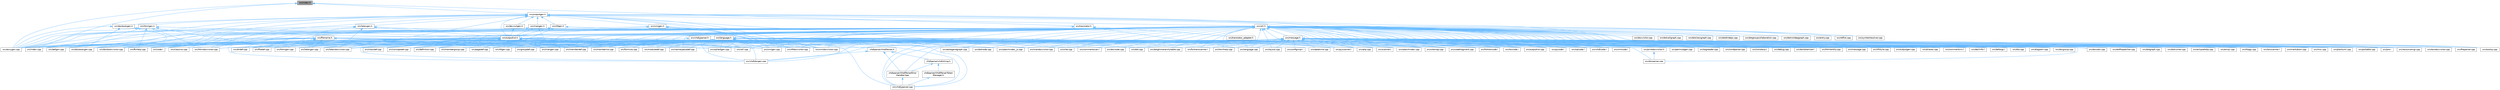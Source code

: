 digraph "src/index.h"
{
 // INTERACTIVE_SVG=YES
 // LATEX_PDF_SIZE
  bgcolor="transparent";
  edge [fontname=Helvetica,fontsize=10,labelfontname=Helvetica,labelfontsize=10];
  node [fontname=Helvetica,fontsize=10,shape=box,height=0.2,width=0.4];
  Node1 [id="Node000001",label="src/index.h",height=0.2,width=0.4,color="gray40", fillcolor="grey60", style="filled", fontcolor="black",tooltip=" "];
  Node1 -> Node2 [id="edge1_Node000001_Node000002",dir="back",color="steelblue1",style="solid",tooltip=" "];
  Node2 [id="Node000002",label="src/doxygen.cpp",height=0.2,width=0.4,color="grey40", fillcolor="white", style="filled",URL="$dc/d98/doxygen_8cpp.html",tooltip=" "];
  Node1 -> Node3 [id="edge2_Node000001_Node000003",dir="back",color="steelblue1",style="solid",tooltip=" "];
  Node3 [id="Node000003",label="src/index.cpp",height=0.2,width=0.4,color="grey40", fillcolor="white", style="filled",URL="$db/d14/index_8cpp.html",tooltip="This file contains functions for the various index pages."];
  Node1 -> Node4 [id="edge3_Node000001_Node000004",dir="back",color="steelblue1",style="solid",tooltip=" "];
  Node4 [id="Node000004",label="src/outputgen.h",height=0.2,width=0.4,color="grey40", fillcolor="white", style="filled",URL="$df/d06/outputgen_8h.html",tooltip=" "];
  Node4 -> Node5 [id="edge4_Node000004_Node000005",dir="back",color="steelblue1",style="solid",tooltip=" "];
  Node5 [id="Node000005",label="src/defgen.cpp",height=0.2,width=0.4,color="grey40", fillcolor="white", style="filled",URL="$d3/d17/defgen_8cpp.html",tooltip=" "];
  Node4 -> Node6 [id="edge5_Node000004_Node000006",dir="back",color="steelblue1",style="solid",tooltip=" "];
  Node6 [id="Node000006",label="src/devnullgen.h",height=0.2,width=0.4,color="grey40", fillcolor="white", style="filled",URL="$d8/de5/devnullgen_8h.html",tooltip=" "];
  Node6 -> Node7 [id="edge6_Node000006_Node000007",dir="back",color="steelblue1",style="solid",tooltip=" "];
  Node7 [id="Node000007",label="src/outputlist.h",height=0.2,width=0.4,color="grey40", fillcolor="white", style="filled",URL="$d2/db9/outputlist_8h.html",tooltip=" "];
  Node7 -> Node8 [id="edge7_Node000007_Node000008",dir="back",color="steelblue1",style="solid",tooltip=" "];
  Node8 [id="Node000008",label="src/classdef.cpp",height=0.2,width=0.4,color="grey40", fillcolor="white", style="filled",URL="$de/d89/classdef_8cpp.html",tooltip=" "];
  Node7 -> Node9 [id="edge8_Node000007_Node000009",dir="back",color="steelblue1",style="solid",tooltip=" "];
  Node9 [id="Node000009",label="src/classlist.cpp",height=0.2,width=0.4,color="grey40", fillcolor="white", style="filled",URL="$d6/d10/classlist_8cpp.html",tooltip=" "];
  Node7 -> Node10 [id="edge9_Node000007_Node000010",dir="back",color="steelblue1",style="solid",tooltip=" "];
  Node10 [id="Node000010",label="src/code.l",height=0.2,width=0.4,color="grey40", fillcolor="white", style="filled",URL="$da/d1f/code_8l.html",tooltip=" "];
  Node7 -> Node11 [id="edge10_Node000007_Node000011",dir="back",color="steelblue1",style="solid",tooltip=" "];
  Node11 [id="Node000011",label="src/codefragment.cpp",height=0.2,width=0.4,color="grey40", fillcolor="white", style="filled",URL="$dd/d4a/codefragment_8cpp.html",tooltip=" "];
  Node7 -> Node12 [id="edge11_Node000007_Node000012",dir="back",color="steelblue1",style="solid",tooltip=" "];
  Node12 [id="Node000012",label="src/conceptdef.cpp",height=0.2,width=0.4,color="grey40", fillcolor="white", style="filled",URL="$d8/d0a/conceptdef_8cpp.html",tooltip=" "];
  Node7 -> Node13 [id="edge12_Node000007_Node000013",dir="back",color="steelblue1",style="solid",tooltip=" "];
  Node13 [id="Node000013",label="src/definition.cpp",height=0.2,width=0.4,color="grey40", fillcolor="white", style="filled",URL="$d3/dea/definition_8cpp.html",tooltip=" "];
  Node7 -> Node14 [id="edge13_Node000007_Node000014",dir="back",color="steelblue1",style="solid",tooltip=" "];
  Node14 [id="Node000014",label="src/dirdef.cpp",height=0.2,width=0.4,color="grey40", fillcolor="white", style="filled",URL="$d8/d52/dirdef_8cpp.html",tooltip=" "];
  Node7 -> Node15 [id="edge14_Node000007_Node000015",dir="back",color="steelblue1",style="solid",tooltip=" "];
  Node15 [id="Node000015",label="src/docbookgen.cpp",height=0.2,width=0.4,color="grey40", fillcolor="white", style="filled",URL="$d8/d29/docbookgen_8cpp.html",tooltip=" "];
  Node7 -> Node2 [id="edge15_Node000007_Node000002",dir="back",color="steelblue1",style="solid",tooltip=" "];
  Node7 -> Node16 [id="edge16_Node000007_Node000016",dir="back",color="steelblue1",style="solid",tooltip=" "];
  Node16 [id="Node000016",label="src/filedef.cpp",height=0.2,width=0.4,color="grey40", fillcolor="white", style="filled",URL="$d6/ddc/filedef_8cpp.html",tooltip=" "];
  Node7 -> Node17 [id="edge17_Node000007_Node000017",dir="back",color="steelblue1",style="solid",tooltip=" "];
  Node17 [id="Node000017",label="src/fileparser.cpp",height=0.2,width=0.4,color="grey40", fillcolor="white", style="filled",URL="$d9/d74/fileparser_8cpp.html",tooltip=" "];
  Node7 -> Node18 [id="edge18_Node000007_Node000018",dir="back",color="steelblue1",style="solid",tooltip=" "];
  Node18 [id="Node000018",label="src/fortrancode.l",height=0.2,width=0.4,color="grey40", fillcolor="white", style="filled",URL="$d9/d5b/fortrancode_8l.html",tooltip=" "];
  Node7 -> Node19 [id="edge19_Node000007_Node000019",dir="back",color="steelblue1",style="solid",tooltip=" "];
  Node19 [id="Node000019",label="src/ftvhelp.cpp",height=0.2,width=0.4,color="grey40", fillcolor="white", style="filled",URL="$db/d41/ftvhelp_8cpp.html",tooltip=" "];
  Node7 -> Node20 [id="edge20_Node000007_Node000020",dir="back",color="steelblue1",style="solid",tooltip=" "];
  Node20 [id="Node000020",label="src/groupdef.cpp",height=0.2,width=0.4,color="grey40", fillcolor="white", style="filled",URL="$d6/d42/groupdef_8cpp.html",tooltip=" "];
  Node7 -> Node21 [id="edge21_Node000007_Node000021",dir="back",color="steelblue1",style="solid",tooltip=" "];
  Node21 [id="Node000021",label="src/htmldocvisitor.cpp",height=0.2,width=0.4,color="grey40", fillcolor="white", style="filled",URL="$da/db0/htmldocvisitor_8cpp.html",tooltip=" "];
  Node7 -> Node22 [id="edge22_Node000007_Node000022",dir="back",color="steelblue1",style="solid",tooltip=" "];
  Node22 [id="Node000022",label="src/htmlgen.cpp",height=0.2,width=0.4,color="grey40", fillcolor="white", style="filled",URL="$d8/d6e/htmlgen_8cpp.html",tooltip=" "];
  Node7 -> Node3 [id="edge23_Node000007_Node000003",dir="back",color="steelblue1",style="solid",tooltip=" "];
  Node7 -> Node23 [id="edge24_Node000007_Node000023",dir="back",color="steelblue1",style="solid",tooltip=" "];
  Node23 [id="Node000023",label="src/latexdocvisitor.cpp",height=0.2,width=0.4,color="grey40", fillcolor="white", style="filled",URL="$d1/d4e/latexdocvisitor_8cpp.html",tooltip=" "];
  Node7 -> Node24 [id="edge25_Node000007_Node000024",dir="back",color="steelblue1",style="solid",tooltip=" "];
  Node24 [id="Node000024",label="src/latexgen.cpp",height=0.2,width=0.4,color="grey40", fillcolor="white", style="filled",URL="$d4/d42/latexgen_8cpp.html",tooltip=" "];
  Node7 -> Node25 [id="edge26_Node000007_Node000025",dir="back",color="steelblue1",style="solid",tooltip=" "];
  Node25 [id="Node000025",label="src/lexcode.l",height=0.2,width=0.4,color="grey40", fillcolor="white", style="filled",URL="$d0/d7e/lexcode_8l.html",tooltip=" "];
  Node7 -> Node26 [id="edge27_Node000007_Node000026",dir="back",color="steelblue1",style="solid",tooltip=" "];
  Node26 [id="Node000026",label="src/mangen.cpp",height=0.2,width=0.4,color="grey40", fillcolor="white", style="filled",URL="$d7/de7/mangen_8cpp.html",tooltip=" "];
  Node7 -> Node27 [id="edge28_Node000007_Node000027",dir="back",color="steelblue1",style="solid",tooltip=" "];
  Node27 [id="Node000027",label="src/memberdef.cpp",height=0.2,width=0.4,color="grey40", fillcolor="white", style="filled",URL="$d0/d72/memberdef_8cpp.html",tooltip=" "];
  Node7 -> Node28 [id="edge29_Node000007_Node000028",dir="back",color="steelblue1",style="solid",tooltip=" "];
  Node28 [id="Node000028",label="src/membergroup.cpp",height=0.2,width=0.4,color="grey40", fillcolor="white", style="filled",URL="$d6/d18/membergroup_8cpp.html",tooltip=" "];
  Node7 -> Node29 [id="edge30_Node000007_Node000029",dir="back",color="steelblue1",style="solid",tooltip=" "];
  Node29 [id="Node000029",label="src/memberlist.cpp",height=0.2,width=0.4,color="grey40", fillcolor="white", style="filled",URL="$d0/d14/memberlist_8cpp.html",tooltip=" "];
  Node7 -> Node30 [id="edge31_Node000007_Node000030",dir="back",color="steelblue1",style="solid",tooltip=" "];
  Node30 [id="Node000030",label="src/moduledef.cpp",height=0.2,width=0.4,color="grey40", fillcolor="white", style="filled",URL="$dd/d5c/moduledef_8cpp.html",tooltip=" "];
  Node7 -> Node31 [id="edge32_Node000007_Node000031",dir="back",color="steelblue1",style="solid",tooltip=" "];
  Node31 [id="Node000031",label="src/namespacedef.cpp",height=0.2,width=0.4,color="grey40", fillcolor="white", style="filled",URL="$d7/d1c/namespacedef_8cpp.html",tooltip=" "];
  Node7 -> Node32 [id="edge33_Node000007_Node000032",dir="back",color="steelblue1",style="solid",tooltip=" "];
  Node32 [id="Node000032",label="src/outputlist.cpp",height=0.2,width=0.4,color="grey40", fillcolor="white", style="filled",URL="$db/dd8/outputlist_8cpp.html",tooltip=" "];
  Node7 -> Node33 [id="edge34_Node000007_Node000033",dir="back",color="steelblue1",style="solid",tooltip=" "];
  Node33 [id="Node000033",label="src/pagedef.cpp",height=0.2,width=0.4,color="grey40", fillcolor="white", style="filled",URL="$d9/db4/pagedef_8cpp.html",tooltip=" "];
  Node7 -> Node34 [id="edge35_Node000007_Node000034",dir="back",color="steelblue1",style="solid",tooltip=" "];
  Node34 [id="Node000034",label="src/pycode.l",height=0.2,width=0.4,color="grey40", fillcolor="white", style="filled",URL="$d3/ded/pycode_8l.html",tooltip=" "];
  Node7 -> Node35 [id="edge36_Node000007_Node000035",dir="back",color="steelblue1",style="solid",tooltip=" "];
  Node35 [id="Node000035",label="src/rtfgen.cpp",height=0.2,width=0.4,color="grey40", fillcolor="white", style="filled",URL="$d0/d9c/rtfgen_8cpp.html",tooltip=" "];
  Node7 -> Node36 [id="edge37_Node000007_Node000036",dir="back",color="steelblue1",style="solid",tooltip=" "];
  Node36 [id="Node000036",label="src/sqlcode.l",height=0.2,width=0.4,color="grey40", fillcolor="white", style="filled",URL="$d2/dda/sqlcode_8l.html",tooltip=" "];
  Node7 -> Node37 [id="edge38_Node000007_Node000037",dir="back",color="steelblue1",style="solid",tooltip=" "];
  Node37 [id="Node000037",label="src/sqlite3gen.cpp",height=0.2,width=0.4,color="grey40", fillcolor="white", style="filled",URL="$d8/df8/sqlite3gen_8cpp.html",tooltip=" "];
  Node7 -> Node38 [id="edge39_Node000007_Node000038",dir="back",color="steelblue1",style="solid",tooltip=" "];
  Node38 [id="Node000038",label="src/tooltip.cpp",height=0.2,width=0.4,color="grey40", fillcolor="white", style="filled",URL="$d7/d56/tooltip_8cpp.html",tooltip=" "];
  Node7 -> Node39 [id="edge40_Node000007_Node000039",dir="back",color="steelblue1",style="solid",tooltip=" "];
  Node39 [id="Node000039",label="src/util.cpp",height=0.2,width=0.4,color="grey40", fillcolor="white", style="filled",URL="$df/d2d/util_8cpp.html",tooltip=" "];
  Node7 -> Node40 [id="edge41_Node000007_Node000040",dir="back",color="steelblue1",style="solid",tooltip=" "];
  Node40 [id="Node000040",label="src/vhdlcode.l",height=0.2,width=0.4,color="grey40", fillcolor="white", style="filled",URL="$d5/d6a/vhdlcode_8l.html",tooltip=" "];
  Node7 -> Node41 [id="edge42_Node000007_Node000041",dir="back",color="steelblue1",style="solid",tooltip=" "];
  Node41 [id="Node000041",label="src/vhdldocgen.cpp",height=0.2,width=0.4,color="grey40", fillcolor="white", style="filled",URL="$de/dea/vhdldocgen_8cpp.html",tooltip=" "];
  Node7 -> Node42 [id="edge43_Node000007_Node000042",dir="back",color="steelblue1",style="solid",tooltip=" "];
  Node42 [id="Node000042",label="src/vhdljjparser.cpp",height=0.2,width=0.4,color="grey40", fillcolor="white", style="filled",URL="$d1/d86/vhdljjparser_8cpp.html",tooltip=" "];
  Node7 -> Node43 [id="edge44_Node000007_Node000043",dir="back",color="steelblue1",style="solid",tooltip=" "];
  Node43 [id="Node000043",label="src/xmlcode.l",height=0.2,width=0.4,color="grey40", fillcolor="white", style="filled",URL="$dc/dc1/xmlcode_8l.html",tooltip=" "];
  Node7 -> Node44 [id="edge45_Node000007_Node000044",dir="back",color="steelblue1",style="solid",tooltip=" "];
  Node44 [id="Node000044",label="src/xmlgen.cpp",height=0.2,width=0.4,color="grey40", fillcolor="white", style="filled",URL="$d0/dc3/xmlgen_8cpp.html",tooltip=" "];
  Node4 -> Node15 [id="edge46_Node000004_Node000015",dir="back",color="steelblue1",style="solid",tooltip=" "];
  Node4 -> Node45 [id="edge47_Node000004_Node000045",dir="back",color="steelblue1",style="solid",tooltip=" "];
  Node45 [id="Node000045",label="src/docbookgen.h",height=0.2,width=0.4,color="grey40", fillcolor="white", style="filled",URL="$de/dea/docbookgen_8h.html",tooltip=" "];
  Node45 -> Node15 [id="edge48_Node000045_Node000015",dir="back",color="steelblue1",style="solid",tooltip=" "];
  Node45 -> Node46 [id="edge49_Node000045_Node000046",dir="back",color="steelblue1",style="solid",tooltip=" "];
  Node46 [id="Node000046",label="src/docbookvisitor.cpp",height=0.2,width=0.4,color="grey40", fillcolor="white", style="filled",URL="$dc/d05/docbookvisitor_8cpp.html",tooltip=" "];
  Node45 -> Node2 [id="edge50_Node000045_Node000002",dir="back",color="steelblue1",style="solid",tooltip=" "];
  Node45 -> Node7 [id="edge51_Node000045_Node000007",dir="back",color="steelblue1",style="solid",tooltip=" "];
  Node4 -> Node46 [id="edge52_Node000004_Node000046",dir="back",color="steelblue1",style="solid",tooltip=" "];
  Node4 -> Node17 [id="edge53_Node000004_Node000017",dir="back",color="steelblue1",style="solid",tooltip=" "];
  Node4 -> Node21 [id="edge54_Node000004_Node000021",dir="back",color="steelblue1",style="solid",tooltip=" "];
  Node4 -> Node47 [id="edge55_Node000004_Node000047",dir="back",color="steelblue1",style="solid",tooltip=" "];
  Node47 [id="Node000047",label="src/htmlgen.h",height=0.2,width=0.4,color="grey40", fillcolor="white", style="filled",URL="$d8/d56/htmlgen_8h.html",tooltip=" "];
  Node47 -> Node2 [id="edge56_Node000047_Node000002",dir="back",color="steelblue1",style="solid",tooltip=" "];
  Node47 -> Node19 [id="edge57_Node000047_Node000019",dir="back",color="steelblue1",style="solid",tooltip=" "];
  Node47 -> Node21 [id="edge58_Node000047_Node000021",dir="back",color="steelblue1",style="solid",tooltip=" "];
  Node47 -> Node22 [id="edge59_Node000047_Node000022",dir="back",color="steelblue1",style="solid",tooltip=" "];
  Node47 -> Node3 [id="edge60_Node000047_Node000003",dir="back",color="steelblue1",style="solid",tooltip=" "];
  Node47 -> Node7 [id="edge61_Node000047_Node000007",dir="back",color="steelblue1",style="solid",tooltip=" "];
  Node4 -> Node23 [id="edge62_Node000004_Node000023",dir="back",color="steelblue1",style="solid",tooltip=" "];
  Node4 -> Node48 [id="edge63_Node000004_Node000048",dir="back",color="steelblue1",style="solid",tooltip=" "];
  Node48 [id="Node000048",label="src/latexgen.h",height=0.2,width=0.4,color="grey40", fillcolor="white", style="filled",URL="$d6/d9c/latexgen_8h.html",tooltip=" "];
  Node48 -> Node2 [id="edge64_Node000048_Node000002",dir="back",color="steelblue1",style="solid",tooltip=" "];
  Node48 -> Node49 [id="edge65_Node000048_Node000049",dir="back",color="steelblue1",style="solid",tooltip=" "];
  Node49 [id="Node000049",label="src/formula.cpp",height=0.2,width=0.4,color="grey40", fillcolor="white", style="filled",URL="$d7/d5b/formula_8cpp.html",tooltip=" "];
  Node48 -> Node23 [id="edge66_Node000048_Node000023",dir="back",color="steelblue1",style="solid",tooltip=" "];
  Node48 -> Node24 [id="edge67_Node000048_Node000024",dir="back",color="steelblue1",style="solid",tooltip=" "];
  Node48 -> Node7 [id="edge68_Node000048_Node000007",dir="back",color="steelblue1",style="solid",tooltip=" "];
  Node4 -> Node25 [id="edge69_Node000004_Node000025",dir="back",color="steelblue1",style="solid",tooltip=" "];
  Node4 -> Node50 [id="edge70_Node000004_Node000050",dir="back",color="steelblue1",style="solid",tooltip=" "];
  Node50 [id="Node000050",label="src/mandocvisitor.cpp",height=0.2,width=0.4,color="grey40", fillcolor="white", style="filled",URL="$d8/dde/mandocvisitor_8cpp.html",tooltip=" "];
  Node4 -> Node51 [id="edge71_Node000004_Node000051",dir="back",color="steelblue1",style="solid",tooltip=" "];
  Node51 [id="Node000051",label="src/mangen.h",height=0.2,width=0.4,color="grey40", fillcolor="white", style="filled",URL="$da/dc0/mangen_8h.html",tooltip=" "];
  Node51 -> Node2 [id="edge72_Node000051_Node000002",dir="back",color="steelblue1",style="solid",tooltip=" "];
  Node51 -> Node26 [id="edge73_Node000051_Node000026",dir="back",color="steelblue1",style="solid",tooltip=" "];
  Node51 -> Node7 [id="edge74_Node000051_Node000007",dir="back",color="steelblue1",style="solid",tooltip=" "];
  Node4 -> Node52 [id="edge75_Node000004_Node000052",dir="back",color="steelblue1",style="solid",tooltip=" "];
  Node52 [id="Node000052",label="src/outputgen.cpp",height=0.2,width=0.4,color="grey40", fillcolor="white", style="filled",URL="$d0/d17/outputgen_8cpp.html",tooltip=" "];
  Node4 -> Node32 [id="edge76_Node000004_Node000032",dir="back",color="steelblue1",style="solid",tooltip=" "];
  Node4 -> Node7 [id="edge77_Node000004_Node000007",dir="back",color="steelblue1",style="solid",tooltip=" "];
  Node4 -> Node53 [id="edge78_Node000004_Node000053",dir="back",color="steelblue1",style="solid",tooltip=" "];
  Node53 [id="Node000053",label="src/rtfdocvisitor.cpp",height=0.2,width=0.4,color="grey40", fillcolor="white", style="filled",URL="$de/d9a/rtfdocvisitor_8cpp.html",tooltip=" "];
  Node4 -> Node54 [id="edge79_Node000004_Node000054",dir="back",color="steelblue1",style="solid",tooltip=" "];
  Node54 [id="Node000054",label="src/rtfgen.h",height=0.2,width=0.4,color="grey40", fillcolor="white", style="filled",URL="$d4/daa/rtfgen_8h.html",tooltip=" "];
  Node54 -> Node2 [id="edge80_Node000054_Node000002",dir="back",color="steelblue1",style="solid",tooltip=" "];
  Node54 -> Node7 [id="edge81_Node000054_Node000007",dir="back",color="steelblue1",style="solid",tooltip=" "];
  Node54 -> Node53 [id="edge82_Node000054_Node000053",dir="back",color="steelblue1",style="solid",tooltip=" "];
  Node54 -> Node35 [id="edge83_Node000054_Node000035",dir="back",color="steelblue1",style="solid",tooltip=" "];
  Node4 -> Node55 [id="edge84_Node000004_Node000055",dir="back",color="steelblue1",style="solid",tooltip=" "];
  Node55 [id="Node000055",label="src/util.h",height=0.2,width=0.4,color="grey40", fillcolor="white", style="filled",URL="$d8/d3c/util_8h.html",tooltip="A bunch of utility functions."];
  Node55 -> Node56 [id="edge85_Node000055_Node000056",dir="back",color="steelblue1",style="solid",tooltip=" "];
  Node56 [id="Node000056",label="src/aliases.cpp",height=0.2,width=0.4,color="grey40", fillcolor="white", style="filled",URL="$d5/dd8/aliases_8cpp.html",tooltip=" "];
  Node55 -> Node57 [id="edge86_Node000055_Node000057",dir="back",color="steelblue1",style="solid",tooltip=" "];
  Node57 [id="Node000057",label="src/cite.cpp",height=0.2,width=0.4,color="grey40", fillcolor="white", style="filled",URL="$d5/d0b/cite_8cpp.html",tooltip=" "];
  Node55 -> Node8 [id="edge87_Node000055_Node000008",dir="back",color="steelblue1",style="solid",tooltip=" "];
  Node55 -> Node9 [id="edge88_Node000055_Node000009",dir="back",color="steelblue1",style="solid",tooltip=" "];
  Node55 -> Node10 [id="edge89_Node000055_Node000010",dir="back",color="steelblue1",style="solid",tooltip=" "];
  Node55 -> Node11 [id="edge90_Node000055_Node000011",dir="back",color="steelblue1",style="solid",tooltip=" "];
  Node55 -> Node58 [id="edge91_Node000055_Node000058",dir="back",color="steelblue1",style="solid",tooltip=" "];
  Node58 [id="Node000058",label="src/commentcnv.l",height=0.2,width=0.4,color="grey40", fillcolor="white", style="filled",URL="$d0/d47/commentcnv_8l.html",tooltip=" "];
  Node55 -> Node59 [id="edge92_Node000055_Node000059",dir="back",color="steelblue1",style="solid",tooltip=" "];
  Node59 [id="Node000059",label="src/commentscan.l",height=0.2,width=0.4,color="grey40", fillcolor="white", style="filled",URL="$d7/d5f/commentscan_8l.html",tooltip=" "];
  Node55 -> Node12 [id="edge93_Node000055_Node000012",dir="back",color="steelblue1",style="solid",tooltip=" "];
  Node55 -> Node60 [id="edge94_Node000055_Node000060",dir="back",color="steelblue1",style="solid",tooltip=" "];
  Node60 [id="Node000060",label="src/declinfo.l",height=0.2,width=0.4,color="grey40", fillcolor="white", style="filled",URL="$d8/d0f/declinfo_8l.html",tooltip=" "];
  Node55 -> Node61 [id="edge95_Node000055_Node000061",dir="back",color="steelblue1",style="solid",tooltip=" "];
  Node61 [id="Node000061",label="src/defargs.l",height=0.2,width=0.4,color="grey40", fillcolor="white", style="filled",URL="$de/df3/defargs_8l.html",tooltip=" "];
  Node55 -> Node5 [id="edge96_Node000055_Node000005",dir="back",color="steelblue1",style="solid",tooltip=" "];
  Node55 -> Node13 [id="edge97_Node000055_Node000013",dir="back",color="steelblue1",style="solid",tooltip=" "];
  Node55 -> Node62 [id="edge98_Node000055_Node000062",dir="back",color="steelblue1",style="solid",tooltip=" "];
  Node62 [id="Node000062",label="src/dia.cpp",height=0.2,width=0.4,color="grey40", fillcolor="white", style="filled",URL="$d1/df5/dia_8cpp.html",tooltip=" "];
  Node55 -> Node63 [id="edge99_Node000055_Node000063",dir="back",color="steelblue1",style="solid",tooltip=" "];
  Node63 [id="Node000063",label="src/diagram.cpp",height=0.2,width=0.4,color="grey40", fillcolor="white", style="filled",URL="$da/d0d/diagram_8cpp.html",tooltip=" "];
  Node55 -> Node14 [id="edge100_Node000055_Node000014",dir="back",color="steelblue1",style="solid",tooltip=" "];
  Node55 -> Node15 [id="edge101_Node000055_Node000015",dir="back",color="steelblue1",style="solid",tooltip=" "];
  Node55 -> Node46 [id="edge102_Node000055_Node000046",dir="back",color="steelblue1",style="solid",tooltip=" "];
  Node55 -> Node64 [id="edge103_Node000055_Node000064",dir="back",color="steelblue1",style="solid",tooltip=" "];
  Node64 [id="Node000064",label="src/docgroup.cpp",height=0.2,width=0.4,color="grey40", fillcolor="white", style="filled",URL="$d3/d36/docgroup_8cpp.html",tooltip=" "];
  Node55 -> Node65 [id="edge104_Node000055_Node000065",dir="back",color="steelblue1",style="solid",tooltip=" "];
  Node65 [id="Node000065",label="src/docnode.cpp",height=0.2,width=0.4,color="grey40", fillcolor="white", style="filled",URL="$d0/d2b/docnode_8cpp.html",tooltip=" "];
  Node55 -> Node66 [id="edge105_Node000055_Node000066",dir="back",color="steelblue1",style="solid",tooltip=" "];
  Node66 [id="Node000066",label="src/docparser.cpp",height=0.2,width=0.4,color="grey40", fillcolor="white", style="filled",URL="$da/d17/docparser_8cpp.html",tooltip=" "];
  Node55 -> Node67 [id="edge106_Node000055_Node000067",dir="back",color="steelblue1",style="solid",tooltip=" "];
  Node67 [id="Node000067",label="src/docsets.cpp",height=0.2,width=0.4,color="grey40", fillcolor="white", style="filled",URL="$d7/d8f/docsets_8cpp.html",tooltip=" "];
  Node55 -> Node68 [id="edge107_Node000055_Node000068",dir="back",color="steelblue1",style="solid",tooltip=" "];
  Node68 [id="Node000068",label="src/docvisitor.cpp",height=0.2,width=0.4,color="grey40", fillcolor="white", style="filled",URL="$da/d39/docvisitor_8cpp.html",tooltip=" "];
  Node55 -> Node69 [id="edge108_Node000055_Node000069",dir="back",color="steelblue1",style="solid",tooltip=" "];
  Node69 [id="Node000069",label="src/dot.cpp",height=0.2,width=0.4,color="grey40", fillcolor="white", style="filled",URL="$de/daa/dot_8cpp.html",tooltip=" "];
  Node55 -> Node70 [id="edge109_Node000055_Node000070",dir="back",color="steelblue1",style="solid",tooltip=" "];
  Node70 [id="Node000070",label="src/dotcallgraph.cpp",height=0.2,width=0.4,color="grey40", fillcolor="white", style="filled",URL="$d4/dd5/dotcallgraph_8cpp.html",tooltip=" "];
  Node55 -> Node71 [id="edge110_Node000055_Node000071",dir="back",color="steelblue1",style="solid",tooltip=" "];
  Node71 [id="Node000071",label="src/dotclassgraph.cpp",height=0.2,width=0.4,color="grey40", fillcolor="white", style="filled",URL="$d4/dcd/dotclassgraph_8cpp.html",tooltip=" "];
  Node55 -> Node72 [id="edge111_Node000055_Node000072",dir="back",color="steelblue1",style="solid",tooltip=" "];
  Node72 [id="Node000072",label="src/dotdirdeps.cpp",height=0.2,width=0.4,color="grey40", fillcolor="white", style="filled",URL="$da/d45/dotdirdeps_8cpp.html",tooltip=" "];
  Node55 -> Node73 [id="edge112_Node000055_Node000073",dir="back",color="steelblue1",style="solid",tooltip=" "];
  Node73 [id="Node000073",label="src/dotfilepatcher.cpp",height=0.2,width=0.4,color="grey40", fillcolor="white", style="filled",URL="$d9/d92/dotfilepatcher_8cpp.html",tooltip=" "];
  Node55 -> Node74 [id="edge113_Node000055_Node000074",dir="back",color="steelblue1",style="solid",tooltip=" "];
  Node74 [id="Node000074",label="src/dotgfxhierarchytable.cpp",height=0.2,width=0.4,color="grey40", fillcolor="white", style="filled",URL="$d4/d09/dotgfxhierarchytable_8cpp.html",tooltip=" "];
  Node55 -> Node75 [id="edge114_Node000055_Node000075",dir="back",color="steelblue1",style="solid",tooltip=" "];
  Node75 [id="Node000075",label="src/dotgraph.cpp",height=0.2,width=0.4,color="grey40", fillcolor="white", style="filled",URL="$de/d45/dotgraph_8cpp.html",tooltip=" "];
  Node55 -> Node76 [id="edge115_Node000055_Node000076",dir="back",color="steelblue1",style="solid",tooltip=" "];
  Node76 [id="Node000076",label="src/dotgroupcollaboration.cpp",height=0.2,width=0.4,color="grey40", fillcolor="white", style="filled",URL="$d1/d86/dotgroupcollaboration_8cpp.html",tooltip=" "];
  Node55 -> Node77 [id="edge116_Node000055_Node000077",dir="back",color="steelblue1",style="solid",tooltip=" "];
  Node77 [id="Node000077",label="src/dotincldepgraph.cpp",height=0.2,width=0.4,color="grey40", fillcolor="white", style="filled",URL="$da/d57/dotincldepgraph_8cpp.html",tooltip=" "];
  Node55 -> Node78 [id="edge117_Node000055_Node000078",dir="back",color="steelblue1",style="solid",tooltip=" "];
  Node78 [id="Node000078",label="src/dotlegendgraph.cpp",height=0.2,width=0.4,color="grey40", fillcolor="white", style="filled",URL="$d4/d33/dotlegendgraph_8cpp.html",tooltip=" "];
  Node55 -> Node79 [id="edge118_Node000055_Node000079",dir="back",color="steelblue1",style="solid",tooltip=" "];
  Node79 [id="Node000079",label="src/dotnode.cpp",height=0.2,width=0.4,color="grey40", fillcolor="white", style="filled",URL="$df/d58/dotnode_8cpp.html",tooltip=" "];
  Node55 -> Node80 [id="edge119_Node000055_Node000080",dir="back",color="steelblue1",style="solid",tooltip=" "];
  Node80 [id="Node000080",label="src/dotrunner.cpp",height=0.2,width=0.4,color="grey40", fillcolor="white", style="filled",URL="$d1/dfe/dotrunner_8cpp.html",tooltip=" "];
  Node55 -> Node2 [id="edge120_Node000055_Node000002",dir="back",color="steelblue1",style="solid",tooltip=" "];
  Node55 -> Node81 [id="edge121_Node000055_Node000081",dir="back",color="steelblue1",style="solid",tooltip=" "];
  Node81 [id="Node000081",label="src/eclipsehelp.cpp",height=0.2,width=0.4,color="grey40", fillcolor="white", style="filled",URL="$d8/d56/eclipsehelp_8cpp.html",tooltip=" "];
  Node55 -> Node82 [id="edge122_Node000055_Node000082",dir="back",color="steelblue1",style="solid",tooltip=" "];
  Node82 [id="Node000082",label="src/emoji.cpp",height=0.2,width=0.4,color="grey40", fillcolor="white", style="filled",URL="$d2/d38/emoji_8cpp.html",tooltip=" "];
  Node55 -> Node83 [id="edge123_Node000055_Node000083",dir="back",color="steelblue1",style="solid",tooltip=" "];
  Node83 [id="Node000083",label="src/entry.cpp",height=0.2,width=0.4,color="grey40", fillcolor="white", style="filled",URL="$d2/dd2/entry_8cpp.html",tooltip=" "];
  Node55 -> Node16 [id="edge124_Node000055_Node000016",dir="back",color="steelblue1",style="solid",tooltip=" "];
  Node55 -> Node84 [id="edge125_Node000055_Node000084",dir="back",color="steelblue1",style="solid",tooltip=" "];
  Node84 [id="Node000084",label="src/filename.h",height=0.2,width=0.4,color="grey40", fillcolor="white", style="filled",URL="$dc/dd6/filename_8h.html",tooltip=" "];
  Node84 -> Node10 [id="edge126_Node000084_Node000010",dir="back",color="steelblue1",style="solid",tooltip=" "];
  Node84 -> Node5 [id="edge127_Node000084_Node000005",dir="back",color="steelblue1",style="solid",tooltip=" "];
  Node84 -> Node14 [id="edge128_Node000084_Node000014",dir="back",color="steelblue1",style="solid",tooltip=" "];
  Node84 -> Node15 [id="edge129_Node000084_Node000015",dir="back",color="steelblue1",style="solid",tooltip=" "];
  Node84 -> Node46 [id="edge130_Node000084_Node000046",dir="back",color="steelblue1",style="solid",tooltip=" "];
  Node84 -> Node2 [id="edge131_Node000084_Node000002",dir="back",color="steelblue1",style="solid",tooltip=" "];
  Node84 -> Node16 [id="edge132_Node000084_Node000016",dir="back",color="steelblue1",style="solid",tooltip=" "];
  Node84 -> Node3 [id="edge133_Node000084_Node000003",dir="back",color="steelblue1",style="solid",tooltip=" "];
  Node84 -> Node24 [id="edge134_Node000084_Node000024",dir="back",color="steelblue1",style="solid",tooltip=" "];
  Node84 -> Node85 [id="edge135_Node000084_Node000085",dir="back",color="steelblue1",style="solid",tooltip=" "];
  Node85 [id="Node000085",label="src/perlmodgen.cpp",height=0.2,width=0.4,color="grey40", fillcolor="white", style="filled",URL="$de/dd0/perlmodgen_8cpp.html",tooltip=" "];
  Node84 -> Node35 [id="edge136_Node000084_Node000035",dir="back",color="steelblue1",style="solid",tooltip=" "];
  Node84 -> Node86 [id="edge137_Node000084_Node000086",dir="back",color="steelblue1",style="solid",tooltip=" "];
  Node86 [id="Node000086",label="src/searchindex_js.cpp",height=0.2,width=0.4,color="grey40", fillcolor="white", style="filled",URL="$d9/d2f/searchindex__js_8cpp.html",tooltip=" "];
  Node84 -> Node37 [id="edge138_Node000084_Node000037",dir="back",color="steelblue1",style="solid",tooltip=" "];
  Node84 -> Node87 [id="edge139_Node000084_Node000087",dir="back",color="steelblue1",style="solid",tooltip=" "];
  Node87 [id="Node000087",label="src/tagreader.cpp",height=0.2,width=0.4,color="grey40", fillcolor="white", style="filled",URL="$d4/d7b/tagreader_8cpp.html",tooltip=" "];
  Node84 -> Node39 [id="edge140_Node000084_Node000039",dir="back",color="steelblue1",style="solid",tooltip=" "];
  Node84 -> Node41 [id="edge141_Node000084_Node000041",dir="back",color="steelblue1",style="solid",tooltip=" "];
  Node84 -> Node88 [id="edge142_Node000084_Node000088",dir="back",color="steelblue1",style="solid",tooltip=" "];
  Node88 [id="Node000088",label="src/xmldocvisitor.cpp",height=0.2,width=0.4,color="grey40", fillcolor="white", style="filled",URL="$dd/db6/xmldocvisitor_8cpp.html",tooltip=" "];
  Node84 -> Node44 [id="edge143_Node000084_Node000044",dir="back",color="steelblue1",style="solid",tooltip=" "];
  Node55 -> Node49 [id="edge144_Node000055_Node000049",dir="back",color="steelblue1",style="solid",tooltip=" "];
  Node55 -> Node18 [id="edge145_Node000055_Node000018",dir="back",color="steelblue1",style="solid",tooltip=" "];
  Node55 -> Node89 [id="edge146_Node000055_Node000089",dir="back",color="steelblue1",style="solid",tooltip=" "];
  Node89 [id="Node000089",label="src/fortranscanner.l",height=0.2,width=0.4,color="grey40", fillcolor="white", style="filled",URL="$dd/d00/fortranscanner_8l.html",tooltip=" "];
  Node55 -> Node19 [id="edge147_Node000055_Node000019",dir="back",color="steelblue1",style="solid",tooltip=" "];
  Node55 -> Node20 [id="edge148_Node000055_Node000020",dir="back",color="steelblue1",style="solid",tooltip=" "];
  Node55 -> Node90 [id="edge149_Node000055_Node000090",dir="back",color="steelblue1",style="solid",tooltip=" "];
  Node90 [id="Node000090",label="src/htags.cpp",height=0.2,width=0.4,color="grey40", fillcolor="white", style="filled",URL="$d9/db7/htags_8cpp.html",tooltip=" "];
  Node55 -> Node21 [id="edge150_Node000055_Node000021",dir="back",color="steelblue1",style="solid",tooltip=" "];
  Node55 -> Node22 [id="edge151_Node000055_Node000022",dir="back",color="steelblue1",style="solid",tooltip=" "];
  Node55 -> Node91 [id="edge152_Node000055_Node000091",dir="back",color="steelblue1",style="solid",tooltip=" "];
  Node91 [id="Node000091",label="src/htmlhelp.cpp",height=0.2,width=0.4,color="grey40", fillcolor="white", style="filled",URL="$d3/d4b/htmlhelp_8cpp.html",tooltip=" "];
  Node55 -> Node3 [id="edge153_Node000055_Node000003",dir="back",color="steelblue1",style="solid",tooltip=" "];
  Node55 -> Node92 [id="edge154_Node000055_Node000092",dir="back",color="steelblue1",style="solid",tooltip=" "];
  Node92 [id="Node000092",label="src/language.cpp",height=0.2,width=0.4,color="grey40", fillcolor="white", style="filled",URL="$d2/d48/language_8cpp.html",tooltip=" "];
  Node55 -> Node23 [id="edge155_Node000055_Node000023",dir="back",color="steelblue1",style="solid",tooltip=" "];
  Node55 -> Node24 [id="edge156_Node000055_Node000024",dir="back",color="steelblue1",style="solid",tooltip=" "];
  Node55 -> Node93 [id="edge157_Node000055_Node000093",dir="back",color="steelblue1",style="solid",tooltip=" "];
  Node93 [id="Node000093",label="src/layout.cpp",height=0.2,width=0.4,color="grey40", fillcolor="white", style="filled",URL="$db/d16/layout_8cpp.html",tooltip=" "];
  Node55 -> Node94 [id="edge158_Node000055_Node000094",dir="back",color="steelblue1",style="solid",tooltip=" "];
  Node94 [id="Node000094",label="src/lexscanner.l",height=0.2,width=0.4,color="grey40", fillcolor="white", style="filled",URL="$d4/d7d/lexscanner_8l.html",tooltip=" "];
  Node55 -> Node50 [id="edge159_Node000055_Node000050",dir="back",color="steelblue1",style="solid",tooltip=" "];
  Node55 -> Node26 [id="edge160_Node000055_Node000026",dir="back",color="steelblue1",style="solid",tooltip=" "];
  Node55 -> Node95 [id="edge161_Node000055_Node000095",dir="back",color="steelblue1",style="solid",tooltip=" "];
  Node95 [id="Node000095",label="src/markdown.cpp",height=0.2,width=0.4,color="grey40", fillcolor="white", style="filled",URL="$de/d04/markdown_8cpp.html",tooltip=" "];
  Node55 -> Node27 [id="edge162_Node000055_Node000027",dir="back",color="steelblue1",style="solid",tooltip=" "];
  Node55 -> Node28 [id="edge163_Node000055_Node000028",dir="back",color="steelblue1",style="solid",tooltip=" "];
  Node55 -> Node29 [id="edge164_Node000055_Node000029",dir="back",color="steelblue1",style="solid",tooltip=" "];
  Node55 -> Node96 [id="edge165_Node000055_Node000096",dir="back",color="steelblue1",style="solid",tooltip=" "];
  Node96 [id="Node000096",label="src/message.h",height=0.2,width=0.4,color="grey40", fillcolor="white", style="filled",URL="$d2/d0d/message_8h.html",tooltip=" "];
  Node96 -> Node56 [id="edge166_Node000096_Node000056",dir="back",color="steelblue1",style="solid",tooltip=" "];
  Node96 -> Node57 [id="edge167_Node000096_Node000057",dir="back",color="steelblue1",style="solid",tooltip=" "];
  Node96 -> Node8 [id="edge168_Node000096_Node000008",dir="back",color="steelblue1",style="solid",tooltip=" "];
  Node96 -> Node10 [id="edge169_Node000096_Node000010",dir="back",color="steelblue1",style="solid",tooltip=" "];
  Node96 -> Node11 [id="edge170_Node000096_Node000011",dir="back",color="steelblue1",style="solid",tooltip=" "];
  Node96 -> Node58 [id="edge171_Node000096_Node000058",dir="back",color="steelblue1",style="solid",tooltip=" "];
  Node96 -> Node59 [id="edge172_Node000096_Node000059",dir="back",color="steelblue1",style="solid",tooltip=" "];
  Node96 -> Node12 [id="edge173_Node000096_Node000012",dir="back",color="steelblue1",style="solid",tooltip=" "];
  Node96 -> Node97 [id="edge174_Node000096_Node000097",dir="back",color="steelblue1",style="solid",tooltip=" "];
  Node97 [id="Node000097",label="src/condparser.cpp",height=0.2,width=0.4,color="grey40", fillcolor="white", style="filled",URL="$d7/d6d/condparser_8cpp.html",tooltip=" "];
  Node96 -> Node98 [id="edge175_Node000096_Node000098",dir="back",color="steelblue1",style="solid",tooltip=" "];
  Node98 [id="Node000098",label="src/configimpl.l",height=0.2,width=0.4,color="grey40", fillcolor="white", style="filled",URL="$d9/de3/configimpl_8l.html",tooltip=" "];
  Node96 -> Node99 [id="edge176_Node000096_Node000099",dir="back",color="steelblue1",style="solid",tooltip=" "];
  Node99 [id="Node000099",label="src/constexp.l",height=0.2,width=0.4,color="grey40", fillcolor="white", style="filled",URL="$dc/dee/constexp_8l.html",tooltip=" "];
  Node96 -> Node100 [id="edge177_Node000096_Node000100",dir="back",color="steelblue1",style="solid",tooltip=" "];
  Node100 [id="Node000100",label="src/datetime.cpp",height=0.2,width=0.4,color="grey40", fillcolor="white", style="filled",URL="$d7/d14/datetime_8cpp.html",tooltip=" "];
  Node96 -> Node101 [id="edge178_Node000096_Node000101",dir="back",color="steelblue1",style="solid",tooltip=" "];
  Node101 [id="Node000101",label="src/debug.cpp",height=0.2,width=0.4,color="grey40", fillcolor="white", style="filled",URL="$d1/d00/debug_8cpp.html",tooltip=" "];
  Node96 -> Node60 [id="edge179_Node000096_Node000060",dir="back",color="steelblue1",style="solid",tooltip=" "];
  Node96 -> Node61 [id="edge180_Node000096_Node000061",dir="back",color="steelblue1",style="solid",tooltip=" "];
  Node96 -> Node5 [id="edge181_Node000096_Node000005",dir="back",color="steelblue1",style="solid",tooltip=" "];
  Node96 -> Node13 [id="edge182_Node000096_Node000013",dir="back",color="steelblue1",style="solid",tooltip=" "];
  Node96 -> Node62 [id="edge183_Node000096_Node000062",dir="back",color="steelblue1",style="solid",tooltip=" "];
  Node96 -> Node63 [id="edge184_Node000096_Node000063",dir="back",color="steelblue1",style="solid",tooltip=" "];
  Node96 -> Node14 [id="edge185_Node000096_Node000014",dir="back",color="steelblue1",style="solid",tooltip=" "];
  Node96 -> Node15 [id="edge186_Node000096_Node000015",dir="back",color="steelblue1",style="solid",tooltip=" "];
  Node96 -> Node46 [id="edge187_Node000096_Node000046",dir="back",color="steelblue1",style="solid",tooltip=" "];
  Node96 -> Node64 [id="edge188_Node000096_Node000064",dir="back",color="steelblue1",style="solid",tooltip=" "];
  Node96 -> Node65 [id="edge189_Node000096_Node000065",dir="back",color="steelblue1",style="solid",tooltip=" "];
  Node96 -> Node66 [id="edge190_Node000096_Node000066",dir="back",color="steelblue1",style="solid",tooltip=" "];
  Node96 -> Node67 [id="edge191_Node000096_Node000067",dir="back",color="steelblue1",style="solid",tooltip=" "];
  Node96 -> Node102 [id="edge192_Node000096_Node000102",dir="back",color="steelblue1",style="solid",tooltip=" "];
  Node102 [id="Node000102",label="src/doctokenizer.l",height=0.2,width=0.4,color="grey40", fillcolor="white", style="filled",URL="$d1/d39/doctokenizer_8l.html",tooltip=" "];
  Node96 -> Node69 [id="edge193_Node000096_Node000069",dir="back",color="steelblue1",style="solid",tooltip=" "];
  Node96 -> Node73 [id="edge194_Node000096_Node000073",dir="back",color="steelblue1",style="solid",tooltip=" "];
  Node96 -> Node74 [id="edge195_Node000096_Node000074",dir="back",color="steelblue1",style="solid",tooltip=" "];
  Node96 -> Node75 [id="edge196_Node000096_Node000075",dir="back",color="steelblue1",style="solid",tooltip=" "];
  Node96 -> Node80 [id="edge197_Node000096_Node000080",dir="back",color="steelblue1",style="solid",tooltip=" "];
  Node96 -> Node2 [id="edge198_Node000096_Node000002",dir="back",color="steelblue1",style="solid",tooltip=" "];
  Node96 -> Node81 [id="edge199_Node000096_Node000081",dir="back",color="steelblue1",style="solid",tooltip=" "];
  Node96 -> Node82 [id="edge200_Node000096_Node000082",dir="back",color="steelblue1",style="solid",tooltip=" "];
  Node96 -> Node16 [id="edge201_Node000096_Node000016",dir="back",color="steelblue1",style="solid",tooltip=" "];
  Node96 -> Node49 [id="edge202_Node000096_Node000049",dir="back",color="steelblue1",style="solid",tooltip=" "];
  Node96 -> Node18 [id="edge203_Node000096_Node000018",dir="back",color="steelblue1",style="solid",tooltip=" "];
  Node96 -> Node89 [id="edge204_Node000096_Node000089",dir="back",color="steelblue1",style="solid",tooltip=" "];
  Node96 -> Node19 [id="edge205_Node000096_Node000019",dir="back",color="steelblue1",style="solid",tooltip=" "];
  Node96 -> Node20 [id="edge206_Node000096_Node000020",dir="back",color="steelblue1",style="solid",tooltip=" "];
  Node96 -> Node90 [id="edge207_Node000096_Node000090",dir="back",color="steelblue1",style="solid",tooltip=" "];
  Node96 -> Node21 [id="edge208_Node000096_Node000021",dir="back",color="steelblue1",style="solid",tooltip=" "];
  Node96 -> Node103 [id="edge209_Node000096_Node000103",dir="back",color="steelblue1",style="solid",tooltip=" "];
  Node103 [id="Node000103",label="src/htmlentity.cpp",height=0.2,width=0.4,color="grey40", fillcolor="white", style="filled",URL="$d2/db2/htmlentity_8cpp.html",tooltip=" "];
  Node96 -> Node22 [id="edge210_Node000096_Node000022",dir="back",color="steelblue1",style="solid",tooltip=" "];
  Node96 -> Node91 [id="edge211_Node000096_Node000091",dir="back",color="steelblue1",style="solid",tooltip=" "];
  Node96 -> Node3 [id="edge212_Node000096_Node000003",dir="back",color="steelblue1",style="solid",tooltip=" "];
  Node96 -> Node92 [id="edge213_Node000096_Node000092",dir="back",color="steelblue1",style="solid",tooltip=" "];
  Node96 -> Node23 [id="edge214_Node000096_Node000023",dir="back",color="steelblue1",style="solid",tooltip=" "];
  Node96 -> Node24 [id="edge215_Node000096_Node000024",dir="back",color="steelblue1",style="solid",tooltip=" "];
  Node96 -> Node93 [id="edge216_Node000096_Node000093",dir="back",color="steelblue1",style="solid",tooltip=" "];
  Node96 -> Node25 [id="edge217_Node000096_Node000025",dir="back",color="steelblue1",style="solid",tooltip=" "];
  Node96 -> Node94 [id="edge218_Node000096_Node000094",dir="back",color="steelblue1",style="solid",tooltip=" "];
  Node96 -> Node50 [id="edge219_Node000096_Node000050",dir="back",color="steelblue1",style="solid",tooltip=" "];
  Node96 -> Node26 [id="edge220_Node000096_Node000026",dir="back",color="steelblue1",style="solid",tooltip=" "];
  Node96 -> Node95 [id="edge221_Node000096_Node000095",dir="back",color="steelblue1",style="solid",tooltip=" "];
  Node96 -> Node27 [id="edge222_Node000096_Node000027",dir="back",color="steelblue1",style="solid",tooltip=" "];
  Node96 -> Node29 [id="edge223_Node000096_Node000029",dir="back",color="steelblue1",style="solid",tooltip=" "];
  Node96 -> Node104 [id="edge224_Node000096_Node000104",dir="back",color="steelblue1",style="solid",tooltip=" "];
  Node104 [id="Node000104",label="src/message.cpp",height=0.2,width=0.4,color="grey40", fillcolor="white", style="filled",URL="$d8/d6a/message_8cpp.html",tooltip=" "];
  Node96 -> Node30 [id="edge225_Node000096_Node000030",dir="back",color="steelblue1",style="solid",tooltip=" "];
  Node96 -> Node105 [id="edge226_Node000096_Node000105",dir="back",color="steelblue1",style="solid",tooltip=" "];
  Node105 [id="Node000105",label="src/msc.cpp",height=0.2,width=0.4,color="grey40", fillcolor="white", style="filled",URL="$db/d33/msc_8cpp.html",tooltip=" "];
  Node96 -> Node31 [id="edge227_Node000096_Node000031",dir="back",color="steelblue1",style="solid",tooltip=" "];
  Node96 -> Node52 [id="edge228_Node000096_Node000052",dir="back",color="steelblue1",style="solid",tooltip=" "];
  Node96 -> Node32 [id="edge229_Node000096_Node000032",dir="back",color="steelblue1",style="solid",tooltip=" "];
  Node96 -> Node85 [id="edge230_Node000096_Node000085",dir="back",color="steelblue1",style="solid",tooltip=" "];
  Node96 -> Node106 [id="edge231_Node000096_Node000106",dir="back",color="steelblue1",style="solid",tooltip=" "];
  Node106 [id="Node000106",label="src/plantuml.cpp",height=0.2,width=0.4,color="grey40", fillcolor="white", style="filled",URL="$d7/d5b/plantuml_8cpp.html",tooltip=" "];
  Node96 -> Node107 [id="edge232_Node000096_Node000107",dir="back",color="steelblue1",style="solid",tooltip=" "];
  Node107 [id="Node000107",label="src/portable.cpp",height=0.2,width=0.4,color="grey40", fillcolor="white", style="filled",URL="$d0/d1c/portable_8cpp.html",tooltip=" "];
  Node96 -> Node108 [id="edge233_Node000096_Node000108",dir="back",color="steelblue1",style="solid",tooltip=" "];
  Node108 [id="Node000108",label="src/pre.l",height=0.2,width=0.4,color="grey40", fillcolor="white", style="filled",URL="$d0/da7/pre_8l.html",tooltip=" "];
  Node96 -> Node109 [id="edge234_Node000096_Node000109",dir="back",color="steelblue1",style="solid",tooltip=" "];
  Node109 [id="Node000109",label="src/printdocvisitor.h",height=0.2,width=0.4,color="grey40", fillcolor="white", style="filled",URL="$db/d73/printdocvisitor_8h.html",tooltip=" "];
  Node109 -> Node66 [id="edge235_Node000109_Node000066",dir="back",color="steelblue1",style="solid",tooltip=" "];
  Node96 -> Node34 [id="edge236_Node000096_Node000034",dir="back",color="steelblue1",style="solid",tooltip=" "];
  Node96 -> Node110 [id="edge237_Node000096_Node000110",dir="back",color="steelblue1",style="solid",tooltip=" "];
  Node110 [id="Node000110",label="src/pyscanner.l",height=0.2,width=0.4,color="grey40", fillcolor="white", style="filled",URL="$de/d2b/pyscanner_8l.html",tooltip=" "];
  Node96 -> Node111 [id="edge238_Node000096_Node000111",dir="back",color="steelblue1",style="solid",tooltip=" "];
  Node111 [id="Node000111",label="src/qhp.cpp",height=0.2,width=0.4,color="grey40", fillcolor="white", style="filled",URL="$d9/d45/qhp_8cpp.html",tooltip=" "];
  Node96 -> Node112 [id="edge239_Node000096_Node000112",dir="back",color="steelblue1",style="solid",tooltip=" "];
  Node112 [id="Node000112",label="src/resourcemgr.cpp",height=0.2,width=0.4,color="grey40", fillcolor="white", style="filled",URL="$d6/dde/resourcemgr_8cpp.html",tooltip=" "];
  Node96 -> Node53 [id="edge240_Node000096_Node000053",dir="back",color="steelblue1",style="solid",tooltip=" "];
  Node96 -> Node35 [id="edge241_Node000096_Node000035",dir="back",color="steelblue1",style="solid",tooltip=" "];
  Node96 -> Node113 [id="edge242_Node000096_Node000113",dir="back",color="steelblue1",style="solid",tooltip=" "];
  Node113 [id="Node000113",label="src/rtfstyle.cpp",height=0.2,width=0.4,color="grey40", fillcolor="white", style="filled",URL="$de/d5c/rtfstyle_8cpp.html",tooltip=" "];
  Node96 -> Node114 [id="edge243_Node000096_Node000114",dir="back",color="steelblue1",style="solid",tooltip=" "];
  Node114 [id="Node000114",label="src/scanner.l",height=0.2,width=0.4,color="grey40", fillcolor="white", style="filled",URL="$da/d11/scanner_8l.html",tooltip=" "];
  Node96 -> Node115 [id="edge244_Node000096_Node000115",dir="back",color="steelblue1",style="solid",tooltip=" "];
  Node115 [id="Node000115",label="src/searchindex.cpp",height=0.2,width=0.4,color="grey40", fillcolor="white", style="filled",URL="$d7/d79/searchindex_8cpp.html",tooltip=" "];
  Node96 -> Node86 [id="edge245_Node000096_Node000086",dir="back",color="steelblue1",style="solid",tooltip=" "];
  Node96 -> Node116 [id="edge246_Node000096_Node000116",dir="back",color="steelblue1",style="solid",tooltip=" "];
  Node116 [id="Node000116",label="src/sitemap.cpp",height=0.2,width=0.4,color="grey40", fillcolor="white", style="filled",URL="$d3/d25/sitemap_8cpp.html",tooltip=" "];
  Node96 -> Node36 [id="edge247_Node000096_Node000036",dir="back",color="steelblue1",style="solid",tooltip=" "];
  Node96 -> Node37 [id="edge248_Node000096_Node000037",dir="back",color="steelblue1",style="solid",tooltip=" "];
  Node96 -> Node87 [id="edge249_Node000096_Node000087",dir="back",color="steelblue1",style="solid",tooltip=" "];
  Node96 -> Node117 [id="edge250_Node000096_Node000117",dir="back",color="steelblue1",style="solid",tooltip=" "];
  Node117 [id="Node000117",label="src/textdocvisitor.cpp",height=0.2,width=0.4,color="grey40", fillcolor="white", style="filled",URL="$d3/da6/textdocvisitor_8cpp.html",tooltip=" "];
  Node96 -> Node39 [id="edge251_Node000096_Node000039",dir="back",color="steelblue1",style="solid",tooltip=" "];
  Node96 -> Node40 [id="edge252_Node000096_Node000040",dir="back",color="steelblue1",style="solid",tooltip=" "];
  Node96 -> Node41 [id="edge253_Node000096_Node000041",dir="back",color="steelblue1",style="solid",tooltip=" "];
  Node96 -> Node42 [id="edge254_Node000096_Node000042",dir="back",color="steelblue1",style="solid",tooltip=" "];
  Node96 -> Node43 [id="edge255_Node000096_Node000043",dir="back",color="steelblue1",style="solid",tooltip=" "];
  Node96 -> Node88 [id="edge256_Node000096_Node000088",dir="back",color="steelblue1",style="solid",tooltip=" "];
  Node96 -> Node44 [id="edge257_Node000096_Node000044",dir="back",color="steelblue1",style="solid",tooltip=" "];
  Node96 -> Node118 [id="edge258_Node000096_Node000118",dir="back",color="steelblue1",style="solid",tooltip=" "];
  Node118 [id="Node000118",label="vhdlparser/VhdlParserError\lHandler.hpp",height=0.2,width=0.4,color="grey40", fillcolor="white", style="filled",URL="$d2/dc3/_vhdl_parser_error_handler_8hpp.html",tooltip=" "];
  Node118 -> Node42 [id="edge259_Node000118_Node000042",dir="back",color="steelblue1",style="solid",tooltip=" "];
  Node55 -> Node30 [id="edge260_Node000055_Node000030",dir="back",color="steelblue1",style="solid",tooltip=" "];
  Node55 -> Node105 [id="edge261_Node000055_Node000105",dir="back",color="steelblue1",style="solid",tooltip=" "];
  Node55 -> Node31 [id="edge262_Node000055_Node000031",dir="back",color="steelblue1",style="solid",tooltip=" "];
  Node55 -> Node33 [id="edge263_Node000055_Node000033",dir="back",color="steelblue1",style="solid",tooltip=" "];
  Node55 -> Node85 [id="edge264_Node000055_Node000085",dir="back",color="steelblue1",style="solid",tooltip=" "];
  Node55 -> Node106 [id="edge265_Node000055_Node000106",dir="back",color="steelblue1",style="solid",tooltip=" "];
  Node55 -> Node107 [id="edge266_Node000055_Node000107",dir="back",color="steelblue1",style="solid",tooltip=" "];
  Node55 -> Node108 [id="edge267_Node000055_Node000108",dir="back",color="steelblue1",style="solid",tooltip=" "];
  Node55 -> Node34 [id="edge268_Node000055_Node000034",dir="back",color="steelblue1",style="solid",tooltip=" "];
  Node55 -> Node110 [id="edge269_Node000055_Node000110",dir="back",color="steelblue1",style="solid",tooltip=" "];
  Node55 -> Node111 [id="edge270_Node000055_Node000111",dir="back",color="steelblue1",style="solid",tooltip=" "];
  Node55 -> Node119 [id="edge271_Node000055_Node000119",dir="back",color="steelblue1",style="solid",tooltip=" "];
  Node119 [id="Node000119",label="src/reflist.cpp",height=0.2,width=0.4,color="grey40", fillcolor="white", style="filled",URL="$d4/d09/reflist_8cpp.html",tooltip=" "];
  Node55 -> Node112 [id="edge272_Node000055_Node000112",dir="back",color="steelblue1",style="solid",tooltip=" "];
  Node55 -> Node53 [id="edge273_Node000055_Node000053",dir="back",color="steelblue1",style="solid",tooltip=" "];
  Node55 -> Node35 [id="edge274_Node000055_Node000035",dir="back",color="steelblue1",style="solid",tooltip=" "];
  Node55 -> Node114 [id="edge275_Node000055_Node000114",dir="back",color="steelblue1",style="solid",tooltip=" "];
  Node55 -> Node115 [id="edge276_Node000055_Node000115",dir="back",color="steelblue1",style="solid",tooltip=" "];
  Node55 -> Node86 [id="edge277_Node000055_Node000086",dir="back",color="steelblue1",style="solid",tooltip=" "];
  Node55 -> Node116 [id="edge278_Node000055_Node000116",dir="back",color="steelblue1",style="solid",tooltip=" "];
  Node55 -> Node36 [id="edge279_Node000055_Node000036",dir="back",color="steelblue1",style="solid",tooltip=" "];
  Node55 -> Node37 [id="edge280_Node000055_Node000037",dir="back",color="steelblue1",style="solid",tooltip=" "];
  Node55 -> Node120 [id="edge281_Node000055_Node000120",dir="back",color="steelblue1",style="solid",tooltip=" "];
  Node120 [id="Node000120",label="src/symbolresolver.cpp",height=0.2,width=0.4,color="grey40", fillcolor="white", style="filled",URL="$d2/d99/symbolresolver_8cpp.html",tooltip=" "];
  Node55 -> Node87 [id="edge282_Node000055_Node000087",dir="back",color="steelblue1",style="solid",tooltip=" "];
  Node55 -> Node117 [id="edge283_Node000055_Node000117",dir="back",color="steelblue1",style="solid",tooltip=" "];
  Node55 -> Node38 [id="edge284_Node000055_Node000038",dir="back",color="steelblue1",style="solid",tooltip=" "];
  Node55 -> Node39 [id="edge285_Node000055_Node000039",dir="back",color="steelblue1",style="solid",tooltip=" "];
  Node55 -> Node40 [id="edge286_Node000055_Node000040",dir="back",color="steelblue1",style="solid",tooltip=" "];
  Node55 -> Node41 [id="edge287_Node000055_Node000041",dir="back",color="steelblue1",style="solid",tooltip=" "];
  Node55 -> Node42 [id="edge288_Node000055_Node000042",dir="back",color="steelblue1",style="solid",tooltip=" "];
  Node55 -> Node121 [id="edge289_Node000055_Node000121",dir="back",color="steelblue1",style="solid",tooltip=" "];
  Node121 [id="Node000121",label="src/vhdljjparser.h",height=0.2,width=0.4,color="grey40", fillcolor="white", style="filled",URL="$d2/d55/vhdljjparser_8h.html",tooltip=" "];
  Node121 -> Node2 [id="edge290_Node000121_Node000002",dir="back",color="steelblue1",style="solid",tooltip=" "];
  Node121 -> Node41 [id="edge291_Node000121_Node000041",dir="back",color="steelblue1",style="solid",tooltip=" "];
  Node121 -> Node42 [id="edge292_Node000121_Node000042",dir="back",color="steelblue1",style="solid",tooltip=" "];
  Node121 -> Node122 [id="edge293_Node000121_Node000122",dir="back",color="steelblue1",style="solid",tooltip=" "];
  Node122 [id="Node000122",label="vhdlparser/VhdlParser.h",height=0.2,width=0.4,color="grey40", fillcolor="white", style="filled",URL="$d5/df9/_vhdl_parser_8h.html",tooltip=" "];
  Node122 -> Node41 [id="edge294_Node000122_Node000041",dir="back",color="steelblue1",style="solid",tooltip=" "];
  Node122 -> Node118 [id="edge295_Node000122_Node000118",dir="back",color="steelblue1",style="solid",tooltip=" "];
  Node122 -> Node123 [id="edge296_Node000122_Node000123",dir="back",color="steelblue1",style="solid",tooltip=" "];
  Node123 [id="Node000123",label="vhdlparser/vhdlstring.h",height=0.2,width=0.4,color="grey40", fillcolor="white", style="filled",URL="$d9/d48/vhdlstring_8h.html",tooltip=" "];
  Node123 -> Node118 [id="edge297_Node000123_Node000118",dir="back",color="steelblue1",style="solid",tooltip=" "];
  Node123 -> Node124 [id="edge298_Node000123_Node000124",dir="back",color="steelblue1",style="solid",tooltip=" "];
  Node124 [id="Node000124",label="vhdlparser/VhdlParserToken\lManager.h",height=0.2,width=0.4,color="grey40", fillcolor="white", style="filled",URL="$d7/dad/_vhdl_parser_token_manager_8h.html",tooltip=" "];
  Node124 -> Node42 [id="edge299_Node000124_Node000042",dir="back",color="steelblue1",style="solid",tooltip=" "];
  Node55 -> Node43 [id="edge300_Node000055_Node000043",dir="back",color="steelblue1",style="solid",tooltip=" "];
  Node55 -> Node88 [id="edge301_Node000055_Node000088",dir="back",color="steelblue1",style="solid",tooltip=" "];
  Node55 -> Node44 [id="edge302_Node000055_Node000044",dir="back",color="steelblue1",style="solid",tooltip=" "];
  Node4 -> Node88 [id="edge303_Node000004_Node000088",dir="back",color="steelblue1",style="solid",tooltip=" "];
  Node4 -> Node44 [id="edge304_Node000004_Node000044",dir="back",color="steelblue1",style="solid",tooltip=" "];
  Node4 -> Node125 [id="edge305_Node000004_Node000125",dir="back",color="steelblue1",style="solid",tooltip=" "];
  Node125 [id="Node000125",label="src/xmlgen.h",height=0.2,width=0.4,color="grey40", fillcolor="white", style="filled",URL="$d9/d67/xmlgen_8h.html",tooltip=" "];
  Node125 -> Node2 [id="edge306_Node000125_Node000002",dir="back",color="steelblue1",style="solid",tooltip=" "];
  Node125 -> Node7 [id="edge307_Node000125_Node000007",dir="back",color="steelblue1",style="solid",tooltip=" "];
  Node125 -> Node37 [id="edge308_Node000125_Node000037",dir="back",color="steelblue1",style="solid",tooltip=" "];
  Node125 -> Node88 [id="edge309_Node000125_Node000088",dir="back",color="steelblue1",style="solid",tooltip=" "];
  Node125 -> Node44 [id="edge310_Node000125_Node000044",dir="back",color="steelblue1",style="solid",tooltip=" "];
  Node1 -> Node126 [id="edge311_Node000001_Node000126",dir="back",color="steelblue1",style="solid",tooltip=" "];
  Node126 [id="Node000126",label="src/translator.h",height=0.2,width=0.4,color="grey40", fillcolor="white", style="filled",URL="$d9/df1/translator_8h.html",tooltip=" "];
  Node126 -> Node92 [id="edge312_Node000126_Node000092",dir="back",color="steelblue1",style="solid",tooltip=" "];
  Node126 -> Node127 [id="edge313_Node000126_Node000127",dir="back",color="steelblue1",style="solid",tooltip=" "];
  Node127 [id="Node000127",label="src/language.h",height=0.2,width=0.4,color="grey40", fillcolor="white", style="filled",URL="$d8/dce/language_8h.html",tooltip=" "];
  Node127 -> Node57 [id="edge314_Node000127_Node000057",dir="back",color="steelblue1",style="solid",tooltip=" "];
  Node127 -> Node8 [id="edge315_Node000127_Node000008",dir="back",color="steelblue1",style="solid",tooltip=" "];
  Node127 -> Node9 [id="edge316_Node000127_Node000009",dir="back",color="steelblue1",style="solid",tooltip=" "];
  Node127 -> Node59 [id="edge317_Node000127_Node000059",dir="back",color="steelblue1",style="solid",tooltip=" "];
  Node127 -> Node12 [id="edge318_Node000127_Node000012",dir="back",color="steelblue1",style="solid",tooltip=" "];
  Node127 -> Node98 [id="edge319_Node000127_Node000098",dir="back",color="steelblue1",style="solid",tooltip=" "];
  Node127 -> Node100 [id="edge320_Node000127_Node000100",dir="back",color="steelblue1",style="solid",tooltip=" "];
  Node127 -> Node13 [id="edge321_Node000127_Node000013",dir="back",color="steelblue1",style="solid",tooltip=" "];
  Node127 -> Node14 [id="edge322_Node000127_Node000014",dir="back",color="steelblue1",style="solid",tooltip=" "];
  Node127 -> Node15 [id="edge323_Node000127_Node000015",dir="back",color="steelblue1",style="solid",tooltip=" "];
  Node127 -> Node46 [id="edge324_Node000127_Node000046",dir="back",color="steelblue1",style="solid",tooltip=" "];
  Node127 -> Node65 [id="edge325_Node000127_Node000065",dir="back",color="steelblue1",style="solid",tooltip=" "];
  Node127 -> Node69 [id="edge326_Node000127_Node000069",dir="back",color="steelblue1",style="solid",tooltip=" "];
  Node127 -> Node74 [id="edge327_Node000127_Node000074",dir="back",color="steelblue1",style="solid",tooltip=" "];
  Node127 -> Node78 [id="edge328_Node000127_Node000078",dir="back",color="steelblue1",style="solid",tooltip=" "];
  Node127 -> Node79 [id="edge329_Node000127_Node000079",dir="back",color="steelblue1",style="solid",tooltip=" "];
  Node127 -> Node2 [id="edge330_Node000127_Node000002",dir="back",color="steelblue1",style="solid",tooltip=" "];
  Node127 -> Node16 [id="edge331_Node000127_Node000016",dir="back",color="steelblue1",style="solid",tooltip=" "];
  Node127 -> Node89 [id="edge332_Node000127_Node000089",dir="back",color="steelblue1",style="solid",tooltip=" "];
  Node127 -> Node19 [id="edge333_Node000127_Node000019",dir="back",color="steelblue1",style="solid",tooltip=" "];
  Node127 -> Node20 [id="edge334_Node000127_Node000020",dir="back",color="steelblue1",style="solid",tooltip=" "];
  Node127 -> Node21 [id="edge335_Node000127_Node000021",dir="back",color="steelblue1",style="solid",tooltip=" "];
  Node127 -> Node22 [id="edge336_Node000127_Node000022",dir="back",color="steelblue1",style="solid",tooltip=" "];
  Node127 -> Node91 [id="edge337_Node000127_Node000091",dir="back",color="steelblue1",style="solid",tooltip=" "];
  Node127 -> Node3 [id="edge338_Node000127_Node000003",dir="back",color="steelblue1",style="solid",tooltip=" "];
  Node127 -> Node92 [id="edge339_Node000127_Node000092",dir="back",color="steelblue1",style="solid",tooltip=" "];
  Node127 -> Node23 [id="edge340_Node000127_Node000023",dir="back",color="steelblue1",style="solid",tooltip=" "];
  Node127 -> Node24 [id="edge341_Node000127_Node000024",dir="back",color="steelblue1",style="solid",tooltip=" "];
  Node127 -> Node93 [id="edge342_Node000127_Node000093",dir="back",color="steelblue1",style="solid",tooltip=" "];
  Node127 -> Node50 [id="edge343_Node000127_Node000050",dir="back",color="steelblue1",style="solid",tooltip=" "];
  Node127 -> Node26 [id="edge344_Node000127_Node000026",dir="back",color="steelblue1",style="solid",tooltip=" "];
  Node127 -> Node27 [id="edge345_Node000127_Node000027",dir="back",color="steelblue1",style="solid",tooltip=" "];
  Node127 -> Node28 [id="edge346_Node000127_Node000028",dir="back",color="steelblue1",style="solid",tooltip=" "];
  Node127 -> Node29 [id="edge347_Node000127_Node000029",dir="back",color="steelblue1",style="solid",tooltip=" "];
  Node127 -> Node30 [id="edge348_Node000127_Node000030",dir="back",color="steelblue1",style="solid",tooltip=" "];
  Node127 -> Node31 [id="edge349_Node000127_Node000031",dir="back",color="steelblue1",style="solid",tooltip=" "];
  Node127 -> Node33 [id="edge350_Node000127_Node000033",dir="back",color="steelblue1",style="solid",tooltip=" "];
  Node127 -> Node110 [id="edge351_Node000127_Node000110",dir="back",color="steelblue1",style="solid",tooltip=" "];
  Node127 -> Node111 [id="edge352_Node000127_Node000111",dir="back",color="steelblue1",style="solid",tooltip=" "];
  Node127 -> Node53 [id="edge353_Node000127_Node000053",dir="back",color="steelblue1",style="solid",tooltip=" "];
  Node127 -> Node35 [id="edge354_Node000127_Node000035",dir="back",color="steelblue1",style="solid",tooltip=" "];
  Node127 -> Node114 [id="edge355_Node000127_Node000114",dir="back",color="steelblue1",style="solid",tooltip=" "];
  Node127 -> Node115 [id="edge356_Node000127_Node000115",dir="back",color="steelblue1",style="solid",tooltip=" "];
  Node127 -> Node86 [id="edge357_Node000127_Node000086",dir="back",color="steelblue1",style="solid",tooltip=" "];
  Node127 -> Node116 [id="edge358_Node000127_Node000116",dir="back",color="steelblue1",style="solid",tooltip=" "];
  Node127 -> Node37 [id="edge359_Node000127_Node000037",dir="back",color="steelblue1",style="solid",tooltip=" "];
  Node127 -> Node39 [id="edge360_Node000127_Node000039",dir="back",color="steelblue1",style="solid",tooltip=" "];
  Node127 -> Node41 [id="edge361_Node000127_Node000041",dir="back",color="steelblue1",style="solid",tooltip=" "];
  Node127 -> Node42 [id="edge362_Node000127_Node000042",dir="back",color="steelblue1",style="solid",tooltip=" "];
  Node127 -> Node88 [id="edge363_Node000127_Node000088",dir="back",color="steelblue1",style="solid",tooltip=" "];
  Node127 -> Node44 [id="edge364_Node000127_Node000044",dir="back",color="steelblue1",style="solid",tooltip=" "];
  Node126 -> Node128 [id="edge365_Node000126_Node000128",dir="back",color="steelblue1",style="solid",tooltip=" "];
  Node128 [id="Node000128",label="src/translator_adapter.h",height=0.2,width=0.4,color="grey40", fillcolor="white", style="filled",URL="$da/de6/translator__adapter_8h.html",tooltip=" "];
  Node128 -> Node92 [id="edge366_Node000128_Node000092",dir="back",color="steelblue1",style="solid",tooltip=" "];
}

